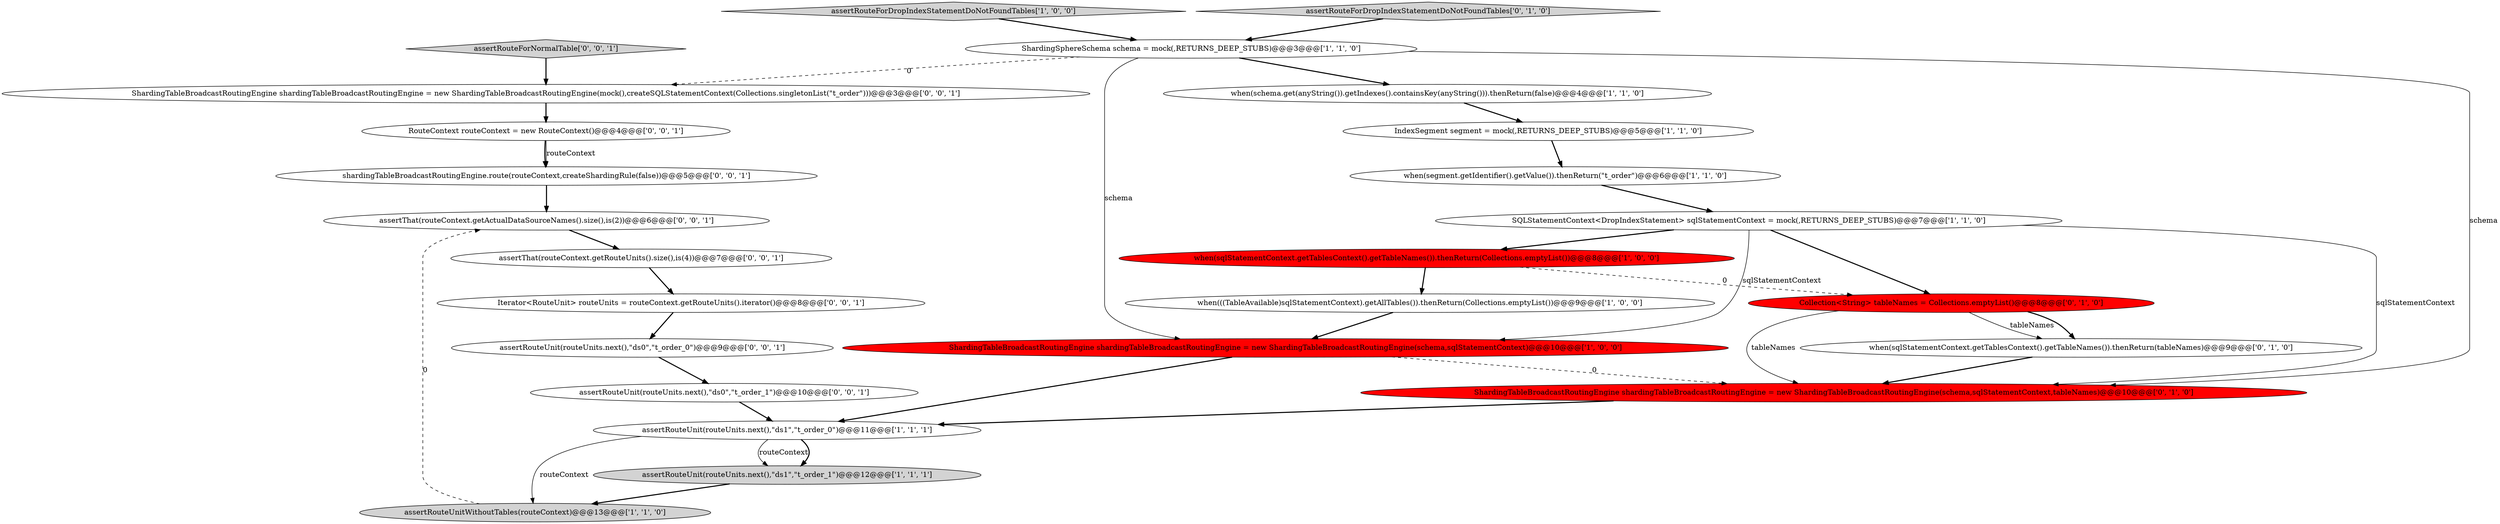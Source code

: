 digraph {
22 [style = filled, label = "ShardingTableBroadcastRoutingEngine shardingTableBroadcastRoutingEngine = new ShardingTableBroadcastRoutingEngine(mock(),createSQLStatementContext(Collections.singletonList(\"t_order\")))@@@3@@@['0', '0', '1']", fillcolor = white, shape = ellipse image = "AAA0AAABBB3BBB"];
19 [style = filled, label = "assertThat(routeContext.getRouteUnits().size(),is(4))@@@7@@@['0', '0', '1']", fillcolor = white, shape = ellipse image = "AAA0AAABBB3BBB"];
5 [style = filled, label = "ShardingSphereSchema schema = mock(,RETURNS_DEEP_STUBS)@@@3@@@['1', '1', '0']", fillcolor = white, shape = ellipse image = "AAA0AAABBB1BBB"];
12 [style = filled, label = "ShardingTableBroadcastRoutingEngine shardingTableBroadcastRoutingEngine = new ShardingTableBroadcastRoutingEngine(schema,sqlStatementContext,tableNames)@@@10@@@['0', '1', '0']", fillcolor = red, shape = ellipse image = "AAA1AAABBB2BBB"];
6 [style = filled, label = "assertRouteUnit(routeUnits.next(),\"ds1\",\"t_order_1\")@@@12@@@['1', '1', '1']", fillcolor = lightgray, shape = ellipse image = "AAA0AAABBB1BBB"];
7 [style = filled, label = "when(sqlStatementContext.getTablesContext().getTableNames()).thenReturn(Collections.emptyList())@@@8@@@['1', '0', '0']", fillcolor = red, shape = ellipse image = "AAA1AAABBB1BBB"];
1 [style = filled, label = "SQLStatementContext<DropIndexStatement> sqlStatementContext = mock(,RETURNS_DEEP_STUBS)@@@7@@@['1', '1', '0']", fillcolor = white, shape = ellipse image = "AAA0AAABBB1BBB"];
23 [style = filled, label = "RouteContext routeContext = new RouteContext()@@@4@@@['0', '0', '1']", fillcolor = white, shape = ellipse image = "AAA0AAABBB3BBB"];
8 [style = filled, label = "assertRouteUnitWithoutTables(routeContext)@@@13@@@['1', '1', '0']", fillcolor = lightgray, shape = ellipse image = "AAA0AAABBB1BBB"];
9 [style = filled, label = "assertRouteForDropIndexStatementDoNotFoundTables['1', '0', '0']", fillcolor = lightgray, shape = diamond image = "AAA0AAABBB1BBB"];
3 [style = filled, label = "assertRouteUnit(routeUnits.next(),\"ds1\",\"t_order_0\")@@@11@@@['1', '1', '1']", fillcolor = white, shape = ellipse image = "AAA0AAABBB1BBB"];
4 [style = filled, label = "IndexSegment segment = mock(,RETURNS_DEEP_STUBS)@@@5@@@['1', '1', '0']", fillcolor = white, shape = ellipse image = "AAA0AAABBB1BBB"];
10 [style = filled, label = "when(segment.getIdentifier().getValue()).thenReturn(\"t_order\")@@@6@@@['1', '1', '0']", fillcolor = white, shape = ellipse image = "AAA0AAABBB1BBB"];
17 [style = filled, label = "assertRouteForNormalTable['0', '0', '1']", fillcolor = lightgray, shape = diamond image = "AAA0AAABBB3BBB"];
11 [style = filled, label = "when(((TableAvailable)sqlStatementContext).getAllTables()).thenReturn(Collections.emptyList())@@@9@@@['1', '0', '0']", fillcolor = white, shape = ellipse image = "AAA0AAABBB1BBB"];
24 [style = filled, label = "shardingTableBroadcastRoutingEngine.route(routeContext,createShardingRule(false))@@@5@@@['0', '0', '1']", fillcolor = white, shape = ellipse image = "AAA0AAABBB3BBB"];
14 [style = filled, label = "assertRouteForDropIndexStatementDoNotFoundTables['0', '1', '0']", fillcolor = lightgray, shape = diamond image = "AAA0AAABBB2BBB"];
18 [style = filled, label = "assertThat(routeContext.getActualDataSourceNames().size(),is(2))@@@6@@@['0', '0', '1']", fillcolor = white, shape = ellipse image = "AAA0AAABBB3BBB"];
20 [style = filled, label = "assertRouteUnit(routeUnits.next(),\"ds0\",\"t_order_1\")@@@10@@@['0', '0', '1']", fillcolor = white, shape = ellipse image = "AAA0AAABBB3BBB"];
16 [style = filled, label = "Iterator<RouteUnit> routeUnits = routeContext.getRouteUnits().iterator()@@@8@@@['0', '0', '1']", fillcolor = white, shape = ellipse image = "AAA0AAABBB3BBB"];
0 [style = filled, label = "when(schema.get(anyString()).getIndexes().containsKey(anyString())).thenReturn(false)@@@4@@@['1', '1', '0']", fillcolor = white, shape = ellipse image = "AAA0AAABBB1BBB"];
21 [style = filled, label = "assertRouteUnit(routeUnits.next(),\"ds0\",\"t_order_0\")@@@9@@@['0', '0', '1']", fillcolor = white, shape = ellipse image = "AAA0AAABBB3BBB"];
2 [style = filled, label = "ShardingTableBroadcastRoutingEngine shardingTableBroadcastRoutingEngine = new ShardingTableBroadcastRoutingEngine(schema,sqlStatementContext)@@@10@@@['1', '0', '0']", fillcolor = red, shape = ellipse image = "AAA1AAABBB1BBB"];
15 [style = filled, label = "when(sqlStatementContext.getTablesContext().getTableNames()).thenReturn(tableNames)@@@9@@@['0', '1', '0']", fillcolor = white, shape = ellipse image = "AAA0AAABBB2BBB"];
13 [style = filled, label = "Collection<String> tableNames = Collections.emptyList()@@@8@@@['0', '1', '0']", fillcolor = red, shape = ellipse image = "AAA1AAABBB2BBB"];
4->10 [style = bold, label=""];
7->11 [style = bold, label=""];
5->2 [style = solid, label="schema"];
3->6 [style = solid, label="routeContext"];
2->3 [style = bold, label=""];
13->12 [style = solid, label="tableNames"];
13->15 [style = solid, label="tableNames"];
3->8 [style = solid, label="routeContext"];
18->19 [style = bold, label=""];
3->6 [style = bold, label=""];
20->3 [style = bold, label=""];
17->22 [style = bold, label=""];
24->18 [style = bold, label=""];
1->7 [style = bold, label=""];
1->13 [style = bold, label=""];
22->23 [style = bold, label=""];
11->2 [style = bold, label=""];
19->16 [style = bold, label=""];
2->12 [style = dashed, label="0"];
23->24 [style = solid, label="routeContext"];
23->24 [style = bold, label=""];
5->12 [style = solid, label="schema"];
1->2 [style = solid, label="sqlStatementContext"];
21->20 [style = bold, label=""];
5->0 [style = bold, label=""];
0->4 [style = bold, label=""];
16->21 [style = bold, label=""];
6->8 [style = bold, label=""];
7->13 [style = dashed, label="0"];
1->12 [style = solid, label="sqlStatementContext"];
9->5 [style = bold, label=""];
8->18 [style = dashed, label="0"];
15->12 [style = bold, label=""];
12->3 [style = bold, label=""];
13->15 [style = bold, label=""];
10->1 [style = bold, label=""];
14->5 [style = bold, label=""];
5->22 [style = dashed, label="0"];
}

